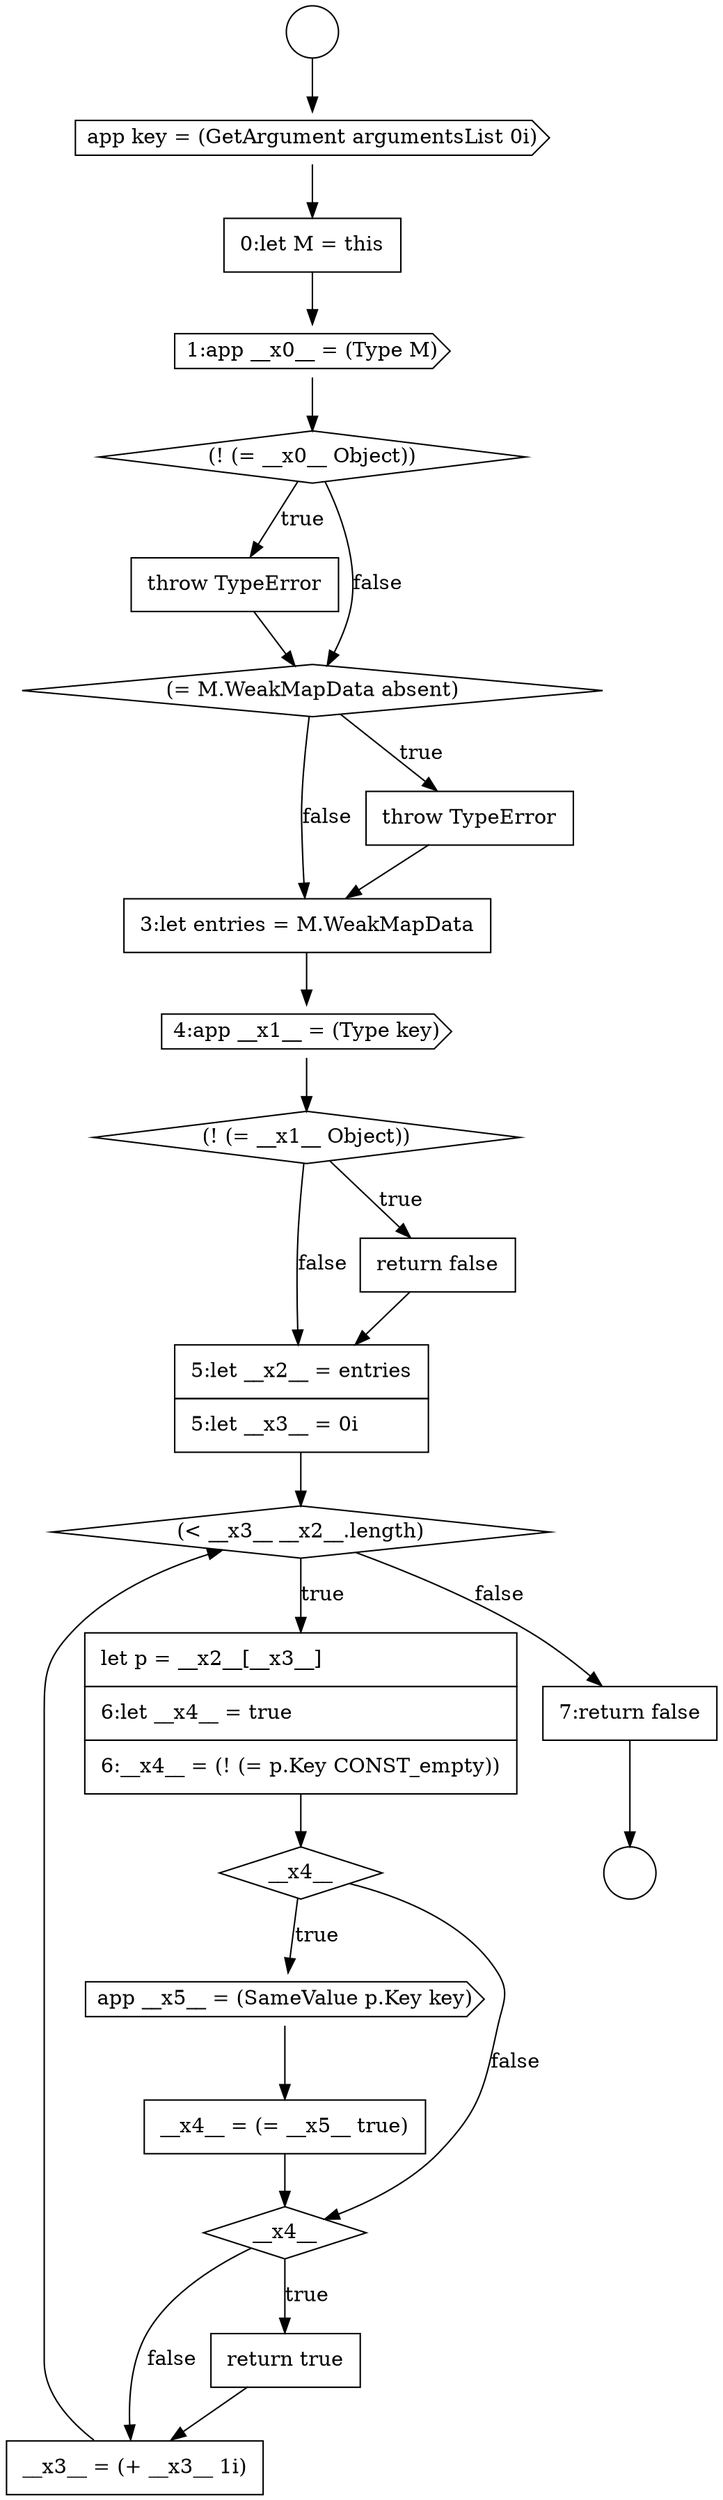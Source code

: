 digraph {
  node15963 [shape=none, margin=0, label=<<font color="black">
    <table border="0" cellborder="1" cellspacing="0" cellpadding="10">
      <tr><td align="left">3:let entries = M.WeakMapData</td></tr>
    </table>
  </font>> color="black" fillcolor="white" style=filled]
  node15971 [shape=cds, label=<<font color="black">app __x5__ = (SameValue p.Key key)</font>> color="black" fillcolor="white" style=filled]
  node15954 [shape=circle label=" " color="black" fillcolor="white" style=filled]
  node15975 [shape=none, margin=0, label=<<font color="black">
    <table border="0" cellborder="1" cellspacing="0" cellpadding="10">
      <tr><td align="left">__x3__ = (+ __x3__ 1i)</td></tr>
    </table>
  </font>> color="black" fillcolor="white" style=filled]
  node15958 [shape=cds, label=<<font color="black">1:app __x0__ = (Type M)</font>> color="black" fillcolor="white" style=filled]
  node15967 [shape=none, margin=0, label=<<font color="black">
    <table border="0" cellborder="1" cellspacing="0" cellpadding="10">
      <tr><td align="left">5:let __x2__ = entries</td></tr>
      <tr><td align="left">5:let __x3__ = 0i</td></tr>
    </table>
  </font>> color="black" fillcolor="white" style=filled]
  node15962 [shape=none, margin=0, label=<<font color="black">
    <table border="0" cellborder="1" cellspacing="0" cellpadding="10">
      <tr><td align="left">throw TypeError</td></tr>
    </table>
  </font>> color="black" fillcolor="white" style=filled]
  node15959 [shape=diamond, label=<<font color="black">(! (= __x0__ Object))</font>> color="black" fillcolor="white" style=filled]
  node15972 [shape=none, margin=0, label=<<font color="black">
    <table border="0" cellborder="1" cellspacing="0" cellpadding="10">
      <tr><td align="left">__x4__ = (= __x5__ true)</td></tr>
    </table>
  </font>> color="black" fillcolor="white" style=filled]
  node15960 [shape=none, margin=0, label=<<font color="black">
    <table border="0" cellborder="1" cellspacing="0" cellpadding="10">
      <tr><td align="left">throw TypeError</td></tr>
    </table>
  </font>> color="black" fillcolor="white" style=filled]
  node15956 [shape=cds, label=<<font color="black">app key = (GetArgument argumentsList 0i)</font>> color="black" fillcolor="white" style=filled]
  node15969 [shape=none, margin=0, label=<<font color="black">
    <table border="0" cellborder="1" cellspacing="0" cellpadding="10">
      <tr><td align="left">let p = __x2__[__x3__]</td></tr>
      <tr><td align="left">6:let __x4__ = true</td></tr>
      <tr><td align="left">6:__x4__ = (! (= p.Key CONST_empty))</td></tr>
    </table>
  </font>> color="black" fillcolor="white" style=filled]
  node15957 [shape=none, margin=0, label=<<font color="black">
    <table border="0" cellborder="1" cellspacing="0" cellpadding="10">
      <tr><td align="left">0:let M = this</td></tr>
    </table>
  </font>> color="black" fillcolor="white" style=filled]
  node15964 [shape=cds, label=<<font color="black">4:app __x1__ = (Type key)</font>> color="black" fillcolor="white" style=filled]
  node15974 [shape=none, margin=0, label=<<font color="black">
    <table border="0" cellborder="1" cellspacing="0" cellpadding="10">
      <tr><td align="left">return true</td></tr>
    </table>
  </font>> color="black" fillcolor="white" style=filled]
  node15970 [shape=diamond, label=<<font color="black">__x4__</font>> color="black" fillcolor="white" style=filled]
  node15976 [shape=none, margin=0, label=<<font color="black">
    <table border="0" cellborder="1" cellspacing="0" cellpadding="10">
      <tr><td align="left">7:return false</td></tr>
    </table>
  </font>> color="black" fillcolor="white" style=filled]
  node15955 [shape=circle label=" " color="black" fillcolor="white" style=filled]
  node15961 [shape=diamond, label=<<font color="black">(= M.WeakMapData absent)</font>> color="black" fillcolor="white" style=filled]
  node15968 [shape=diamond, label=<<font color="black">(&lt; __x3__ __x2__.length)</font>> color="black" fillcolor="white" style=filled]
  node15966 [shape=none, margin=0, label=<<font color="black">
    <table border="0" cellborder="1" cellspacing="0" cellpadding="10">
      <tr><td align="left">return false</td></tr>
    </table>
  </font>> color="black" fillcolor="white" style=filled]
  node15965 [shape=diamond, label=<<font color="black">(! (= __x1__ Object))</font>> color="black" fillcolor="white" style=filled]
  node15973 [shape=diamond, label=<<font color="black">__x4__</font>> color="black" fillcolor="white" style=filled]
  node15966 -> node15967 [ color="black"]
  node15954 -> node15956 [ color="black"]
  node15976 -> node15955 [ color="black"]
  node15965 -> node15966 [label=<<font color="black">true</font>> color="black"]
  node15965 -> node15967 [label=<<font color="black">false</font>> color="black"]
  node15971 -> node15972 [ color="black"]
  node15959 -> node15960 [label=<<font color="black">true</font>> color="black"]
  node15959 -> node15961 [label=<<font color="black">false</font>> color="black"]
  node15973 -> node15974 [label=<<font color="black">true</font>> color="black"]
  node15973 -> node15975 [label=<<font color="black">false</font>> color="black"]
  node15972 -> node15973 [ color="black"]
  node15974 -> node15975 [ color="black"]
  node15967 -> node15968 [ color="black"]
  node15962 -> node15963 [ color="black"]
  node15958 -> node15959 [ color="black"]
  node15964 -> node15965 [ color="black"]
  node15961 -> node15962 [label=<<font color="black">true</font>> color="black"]
  node15961 -> node15963 [label=<<font color="black">false</font>> color="black"]
  node15963 -> node15964 [ color="black"]
  node15960 -> node15961 [ color="black"]
  node15970 -> node15971 [label=<<font color="black">true</font>> color="black"]
  node15970 -> node15973 [label=<<font color="black">false</font>> color="black"]
  node15956 -> node15957 [ color="black"]
  node15968 -> node15969 [label=<<font color="black">true</font>> color="black"]
  node15968 -> node15976 [label=<<font color="black">false</font>> color="black"]
  node15969 -> node15970 [ color="black"]
  node15975 -> node15968 [ color="black"]
  node15957 -> node15958 [ color="black"]
}
